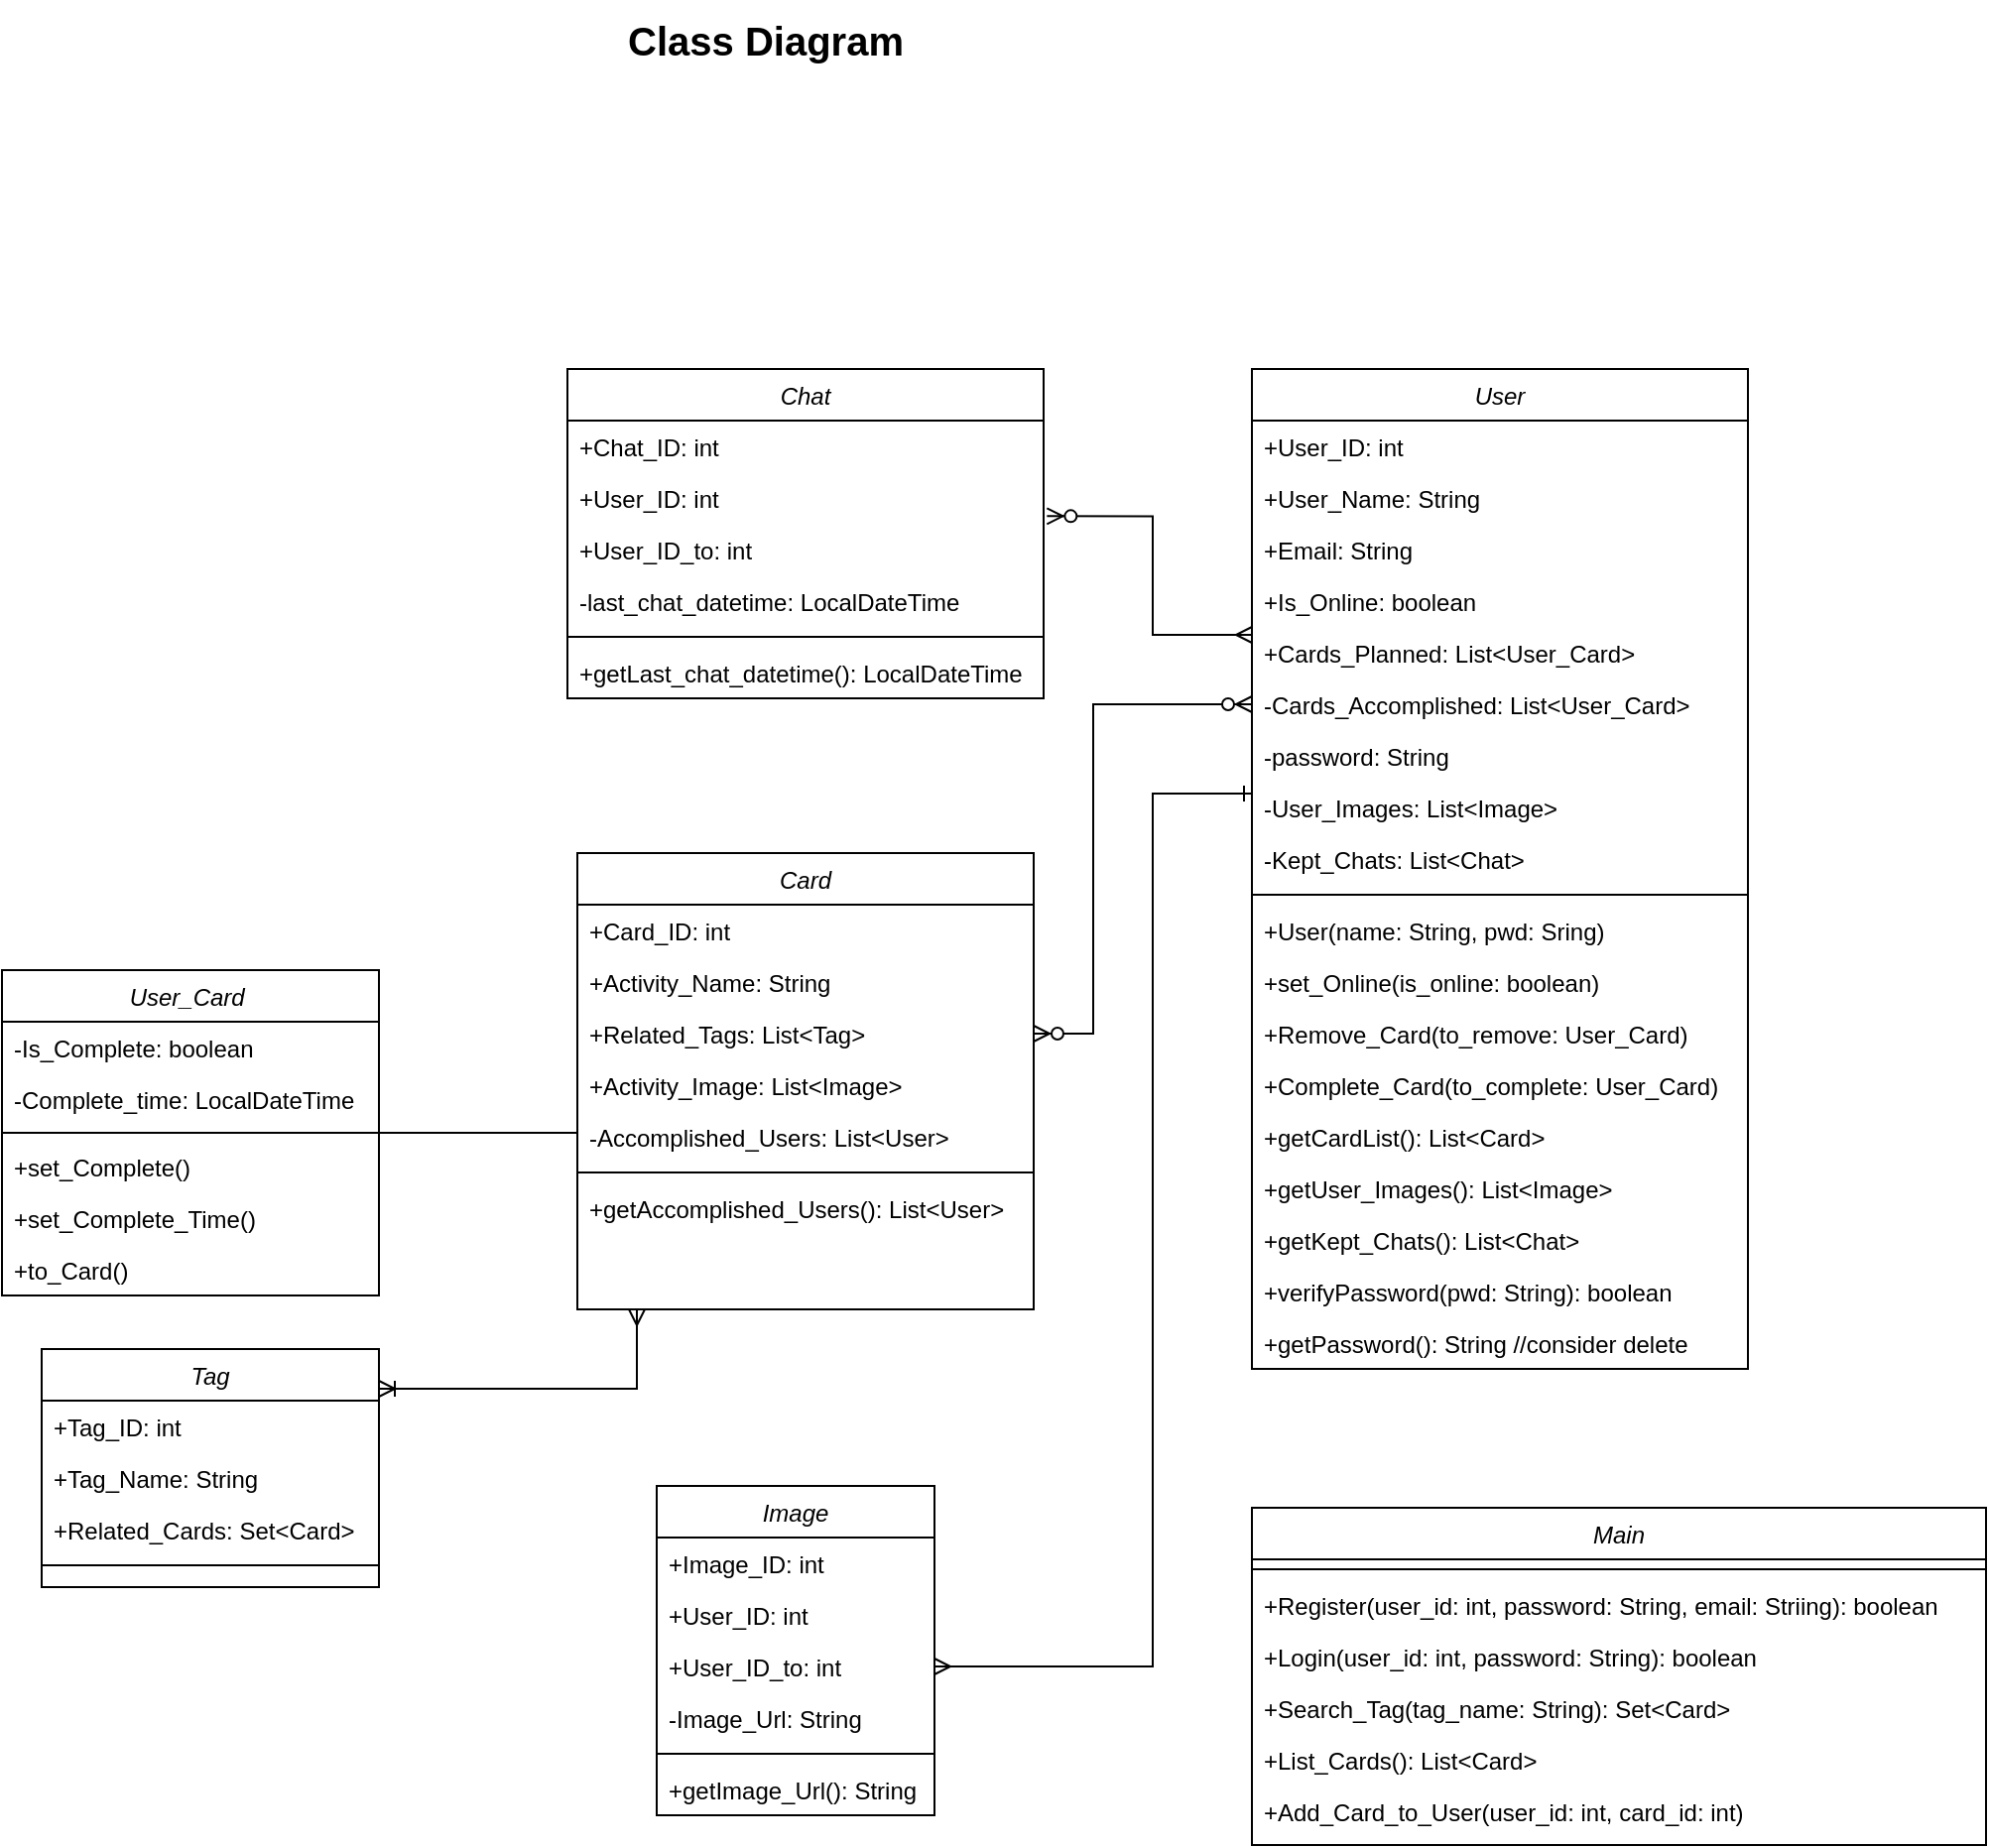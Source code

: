 <mxfile version="13.8.6" type="github" pages="5">
  <diagram id="C5RBs43oDa-KdzZeNtuy" name="Class Diagram">
    <mxGraphModel dx="3973" dy="2532" grid="1" gridSize="10" guides="1" tooltips="1" connect="1" arrows="1" fold="1" page="1" pageScale="1" pageWidth="827" pageHeight="1169" math="0" shadow="0">
      <root>
        <mxCell id="WIyWlLk6GJQsqaUBKTNV-0" />
        <mxCell id="WIyWlLk6GJQsqaUBKTNV-1" parent="WIyWlLk6GJQsqaUBKTNV-0" />
        <mxCell id="zkfFHV4jXpPFQw0GAbJ--0" value="Card" style="swimlane;fontStyle=2;align=center;verticalAlign=top;childLayout=stackLayout;horizontal=1;startSize=26;horizontalStack=0;resizeParent=1;resizeLast=0;collapsible=1;marginBottom=0;rounded=0;shadow=0;strokeWidth=1;" parent="WIyWlLk6GJQsqaUBKTNV-1" vertex="1">
          <mxGeometry x="-50" y="100" width="230" height="230" as="geometry">
            <mxRectangle x="220" y="120" width="160" height="26" as="alternateBounds" />
          </mxGeometry>
        </mxCell>
        <mxCell id="fNyfH_7yP_4F8ajEKIN7-5" value="+Card_ID: int" style="text;align=left;verticalAlign=top;spacingLeft=4;spacingRight=4;overflow=hidden;rotatable=0;points=[[0,0.5],[1,0.5]];portConstraint=eastwest;" parent="zkfFHV4jXpPFQw0GAbJ--0" vertex="1">
          <mxGeometry y="26" width="230" height="26" as="geometry" />
        </mxCell>
        <mxCell id="fNyfH_7yP_4F8ajEKIN7-6" value="+Activity_Name: String" style="text;align=left;verticalAlign=top;spacingLeft=4;spacingRight=4;overflow=hidden;rotatable=0;points=[[0,0.5],[1,0.5]];portConstraint=eastwest;rounded=0;shadow=0;html=0;" parent="zkfFHV4jXpPFQw0GAbJ--0" vertex="1">
          <mxGeometry y="52" width="230" height="26" as="geometry" />
        </mxCell>
        <mxCell id="fNyfH_7yP_4F8ajEKIN7-8" value="+Related_Tags: List&lt;Tag&gt;" style="text;align=left;verticalAlign=top;spacingLeft=4;spacingRight=4;overflow=hidden;rotatable=0;points=[[0,0.5],[1,0.5]];portConstraint=eastwest;rounded=0;shadow=0;html=0;" parent="zkfFHV4jXpPFQw0GAbJ--0" vertex="1">
          <mxGeometry y="78" width="230" height="26" as="geometry" />
        </mxCell>
        <mxCell id="fNyfH_7yP_4F8ajEKIN7-7" value="+Activity_Image: List&lt;Image&gt;" style="text;align=left;verticalAlign=top;spacingLeft=4;spacingRight=4;overflow=hidden;rotatable=0;points=[[0,0.5],[1,0.5]];portConstraint=eastwest;rounded=0;shadow=0;html=0;" parent="zkfFHV4jXpPFQw0GAbJ--0" vertex="1">
          <mxGeometry y="104" width="230" height="26" as="geometry" />
        </mxCell>
        <mxCell id="fNyfH_7yP_4F8ajEKIN7-10" value="-Accomplished_Users: List&lt;User&gt;" style="text;align=left;verticalAlign=top;spacingLeft=4;spacingRight=4;overflow=hidden;rotatable=0;points=[[0,0.5],[1,0.5]];portConstraint=eastwest;" parent="zkfFHV4jXpPFQw0GAbJ--0" vertex="1">
          <mxGeometry y="130" width="230" height="26" as="geometry" />
        </mxCell>
        <mxCell id="zkfFHV4jXpPFQw0GAbJ--4" value="" style="line;html=1;strokeWidth=1;align=left;verticalAlign=middle;spacingTop=-1;spacingLeft=3;spacingRight=3;rotatable=0;labelPosition=right;points=[];portConstraint=eastwest;" parent="zkfFHV4jXpPFQw0GAbJ--0" vertex="1">
          <mxGeometry y="156" width="230" height="10" as="geometry" />
        </mxCell>
        <mxCell id="fNyfH_7yP_4F8ajEKIN7-9" value="+getAccomplished_Users(): List&lt;User&gt;" style="text;align=left;verticalAlign=top;spacingLeft=4;spacingRight=4;overflow=hidden;rotatable=0;points=[[0,0.5],[1,0.5]];portConstraint=eastwest;rounded=0;shadow=0;html=0;" parent="zkfFHV4jXpPFQw0GAbJ--0" vertex="1">
          <mxGeometry y="166" width="230" height="26" as="geometry" />
        </mxCell>
        <mxCell id="zkfFHV4jXpPFQw0GAbJ--6" value="User_Card " style="swimlane;fontStyle=2;align=center;verticalAlign=top;childLayout=stackLayout;horizontal=1;startSize=26;horizontalStack=0;resizeParent=1;resizeLast=0;collapsible=1;marginBottom=0;rounded=0;shadow=0;strokeWidth=1;" parent="WIyWlLk6GJQsqaUBKTNV-1" vertex="1">
          <mxGeometry x="-340" y="159" width="190" height="164" as="geometry">
            <mxRectangle x="130" y="380" width="160" height="26" as="alternateBounds" />
          </mxGeometry>
        </mxCell>
        <mxCell id="zkfFHV4jXpPFQw0GAbJ--7" value="-Is_Complete: boolean" style="text;align=left;verticalAlign=top;spacingLeft=4;spacingRight=4;overflow=hidden;rotatable=0;points=[[0,0.5],[1,0.5]];portConstraint=eastwest;" parent="zkfFHV4jXpPFQw0GAbJ--6" vertex="1">
          <mxGeometry y="26" width="190" height="26" as="geometry" />
        </mxCell>
        <mxCell id="7iJo-GSbvsHApmgeQIDW-0" value="-Complete_time: LocalDateTime" style="text;align=left;verticalAlign=top;spacingLeft=4;spacingRight=4;overflow=hidden;rotatable=0;points=[[0,0.5],[1,0.5]];portConstraint=eastwest;" vertex="1" parent="zkfFHV4jXpPFQw0GAbJ--6">
          <mxGeometry y="52" width="190" height="26" as="geometry" />
        </mxCell>
        <mxCell id="zkfFHV4jXpPFQw0GAbJ--9" value="" style="line;html=1;strokeWidth=1;align=left;verticalAlign=middle;spacingTop=-1;spacingLeft=3;spacingRight=3;rotatable=0;labelPosition=right;points=[];portConstraint=eastwest;" parent="zkfFHV4jXpPFQw0GAbJ--6" vertex="1">
          <mxGeometry y="78" width="190" height="8" as="geometry" />
        </mxCell>
        <mxCell id="zkfFHV4jXpPFQw0GAbJ--11" value="+set_Complete()" style="text;align=left;verticalAlign=top;spacingLeft=4;spacingRight=4;overflow=hidden;rotatable=0;points=[[0,0.5],[1,0.5]];portConstraint=eastwest;" parent="zkfFHV4jXpPFQw0GAbJ--6" vertex="1">
          <mxGeometry y="86" width="190" height="26" as="geometry" />
        </mxCell>
        <mxCell id="7iJo-GSbvsHApmgeQIDW-1" value="+set_Complete_Time()" style="text;align=left;verticalAlign=top;spacingLeft=4;spacingRight=4;overflow=hidden;rotatable=0;points=[[0,0.5],[1,0.5]];portConstraint=eastwest;" vertex="1" parent="zkfFHV4jXpPFQw0GAbJ--6">
          <mxGeometry y="112" width="190" height="26" as="geometry" />
        </mxCell>
        <mxCell id="fNyfH_7yP_4F8ajEKIN7-12" value="+to_Card()" style="text;align=left;verticalAlign=top;spacingLeft=4;spacingRight=4;overflow=hidden;rotatable=0;points=[[0,0.5],[1,0.5]];portConstraint=eastwest;" parent="zkfFHV4jXpPFQw0GAbJ--6" vertex="1">
          <mxGeometry y="138" width="190" height="26" as="geometry" />
        </mxCell>
        <mxCell id="zkfFHV4jXpPFQw0GAbJ--12" value="" style="endArrow=none;endSize=10;endFill=0;shadow=0;strokeWidth=1;rounded=0;edgeStyle=elbowEdgeStyle;elbow=vertical;" parent="WIyWlLk6GJQsqaUBKTNV-1" source="zkfFHV4jXpPFQw0GAbJ--6" target="zkfFHV4jXpPFQw0GAbJ--0" edge="1">
          <mxGeometry width="160" relative="1" as="geometry">
            <mxPoint x="200" y="203" as="sourcePoint" />
            <mxPoint x="200" y="203" as="targetPoint" />
          </mxGeometry>
        </mxCell>
        <mxCell id="fNyfH_7yP_4F8ajEKIN7-13" value="Chat" style="swimlane;fontStyle=2;align=center;verticalAlign=top;childLayout=stackLayout;horizontal=1;startSize=26;horizontalStack=0;resizeParent=1;resizeLast=0;collapsible=1;marginBottom=0;rounded=0;shadow=0;strokeWidth=1;" parent="WIyWlLk6GJQsqaUBKTNV-1" vertex="1">
          <mxGeometry x="-55" y="-144" width="240" height="166" as="geometry">
            <mxRectangle x="220" y="120" width="160" height="26" as="alternateBounds" />
          </mxGeometry>
        </mxCell>
        <mxCell id="fNyfH_7yP_4F8ajEKIN7-14" value="+Chat_ID: int" style="text;align=left;verticalAlign=top;spacingLeft=4;spacingRight=4;overflow=hidden;rotatable=0;points=[[0,0.5],[1,0.5]];portConstraint=eastwest;" parent="fNyfH_7yP_4F8ajEKIN7-13" vertex="1">
          <mxGeometry y="26" width="240" height="26" as="geometry" />
        </mxCell>
        <mxCell id="fNyfH_7yP_4F8ajEKIN7-15" value="+User_ID: int" style="text;align=left;verticalAlign=top;spacingLeft=4;spacingRight=4;overflow=hidden;rotatable=0;points=[[0,0.5],[1,0.5]];portConstraint=eastwest;rounded=0;shadow=0;html=0;" parent="fNyfH_7yP_4F8ajEKIN7-13" vertex="1">
          <mxGeometry y="52" width="240" height="26" as="geometry" />
        </mxCell>
        <mxCell id="fNyfH_7yP_4F8ajEKIN7-16" value="+User_ID_to: int" style="text;align=left;verticalAlign=top;spacingLeft=4;spacingRight=4;overflow=hidden;rotatable=0;points=[[0,0.5],[1,0.5]];portConstraint=eastwest;rounded=0;shadow=0;html=0;" parent="fNyfH_7yP_4F8ajEKIN7-13" vertex="1">
          <mxGeometry y="78" width="240" height="26" as="geometry" />
        </mxCell>
        <mxCell id="fNyfH_7yP_4F8ajEKIN7-18" value="-last_chat_datetime: LocalDateTime" style="text;align=left;verticalAlign=top;spacingLeft=4;spacingRight=4;overflow=hidden;rotatable=0;points=[[0,0.5],[1,0.5]];portConstraint=eastwest;" parent="fNyfH_7yP_4F8ajEKIN7-13" vertex="1">
          <mxGeometry y="104" width="240" height="26" as="geometry" />
        </mxCell>
        <mxCell id="fNyfH_7yP_4F8ajEKIN7-19" value="" style="line;html=1;strokeWidth=1;align=left;verticalAlign=middle;spacingTop=-1;spacingLeft=3;spacingRight=3;rotatable=0;labelPosition=right;points=[];portConstraint=eastwest;" parent="fNyfH_7yP_4F8ajEKIN7-13" vertex="1">
          <mxGeometry y="130" width="240" height="10" as="geometry" />
        </mxCell>
        <mxCell id="fNyfH_7yP_4F8ajEKIN7-20" value="+getLast_chat_datetime(): LocalDateTime" style="text;align=left;verticalAlign=top;spacingLeft=4;spacingRight=4;overflow=hidden;rotatable=0;points=[[0,0.5],[1,0.5]];portConstraint=eastwest;rounded=0;shadow=0;html=0;" parent="fNyfH_7yP_4F8ajEKIN7-13" vertex="1">
          <mxGeometry y="140" width="240" height="26" as="geometry" />
        </mxCell>
        <mxCell id="fNyfH_7yP_4F8ajEKIN7-24" value="Image" style="swimlane;fontStyle=2;align=center;verticalAlign=top;childLayout=stackLayout;horizontal=1;startSize=26;horizontalStack=0;resizeParent=1;resizeLast=0;collapsible=1;marginBottom=0;rounded=0;shadow=0;strokeWidth=1;" parent="WIyWlLk6GJQsqaUBKTNV-1" vertex="1">
          <mxGeometry x="-10" y="419" width="140" height="166" as="geometry">
            <mxRectangle x="220" y="120" width="160" height="26" as="alternateBounds" />
          </mxGeometry>
        </mxCell>
        <mxCell id="fNyfH_7yP_4F8ajEKIN7-25" value="+Image_ID: int" style="text;align=left;verticalAlign=top;spacingLeft=4;spacingRight=4;overflow=hidden;rotatable=0;points=[[0,0.5],[1,0.5]];portConstraint=eastwest;" parent="fNyfH_7yP_4F8ajEKIN7-24" vertex="1">
          <mxGeometry y="26" width="140" height="26" as="geometry" />
        </mxCell>
        <mxCell id="fNyfH_7yP_4F8ajEKIN7-26" value="+User_ID: int" style="text;align=left;verticalAlign=top;spacingLeft=4;spacingRight=4;overflow=hidden;rotatable=0;points=[[0,0.5],[1,0.5]];portConstraint=eastwest;rounded=0;shadow=0;html=0;" parent="fNyfH_7yP_4F8ajEKIN7-24" vertex="1">
          <mxGeometry y="52" width="140" height="26" as="geometry" />
        </mxCell>
        <mxCell id="fNyfH_7yP_4F8ajEKIN7-27" value="+User_ID_to: int" style="text;align=left;verticalAlign=top;spacingLeft=4;spacingRight=4;overflow=hidden;rotatable=0;points=[[0,0.5],[1,0.5]];portConstraint=eastwest;rounded=0;shadow=0;html=0;" parent="fNyfH_7yP_4F8ajEKIN7-24" vertex="1">
          <mxGeometry y="78" width="140" height="26" as="geometry" />
        </mxCell>
        <mxCell id="fNyfH_7yP_4F8ajEKIN7-28" value="-Image_Url: String" style="text;align=left;verticalAlign=top;spacingLeft=4;spacingRight=4;overflow=hidden;rotatable=0;points=[[0,0.5],[1,0.5]];portConstraint=eastwest;" parent="fNyfH_7yP_4F8ajEKIN7-24" vertex="1">
          <mxGeometry y="104" width="140" height="26" as="geometry" />
        </mxCell>
        <mxCell id="fNyfH_7yP_4F8ajEKIN7-29" value="" style="line;html=1;strokeWidth=1;align=left;verticalAlign=middle;spacingTop=-1;spacingLeft=3;spacingRight=3;rotatable=0;labelPosition=right;points=[];portConstraint=eastwest;" parent="fNyfH_7yP_4F8ajEKIN7-24" vertex="1">
          <mxGeometry y="130" width="140" height="10" as="geometry" />
        </mxCell>
        <mxCell id="fNyfH_7yP_4F8ajEKIN7-30" value="+getImage_Url(): String" style="text;align=left;verticalAlign=top;spacingLeft=4;spacingRight=4;overflow=hidden;rotatable=0;points=[[0,0.5],[1,0.5]];portConstraint=eastwest;rounded=0;shadow=0;html=0;" parent="fNyfH_7yP_4F8ajEKIN7-24" vertex="1">
          <mxGeometry y="140" width="140" height="26" as="geometry" />
        </mxCell>
        <mxCell id="fNyfH_7yP_4F8ajEKIN7-32" value="Main" style="swimlane;fontStyle=2;align=center;verticalAlign=top;childLayout=stackLayout;horizontal=1;startSize=26;horizontalStack=0;resizeParent=1;resizeLast=0;collapsible=1;marginBottom=0;rounded=0;shadow=0;strokeWidth=1;" parent="WIyWlLk6GJQsqaUBKTNV-1" vertex="1">
          <mxGeometry x="290" y="430" width="370" height="170" as="geometry">
            <mxRectangle x="220" y="120" width="160" height="26" as="alternateBounds" />
          </mxGeometry>
        </mxCell>
        <mxCell id="fNyfH_7yP_4F8ajEKIN7-38" value="" style="line;html=1;strokeWidth=1;align=left;verticalAlign=middle;spacingTop=-1;spacingLeft=3;spacingRight=3;rotatable=0;labelPosition=right;points=[];portConstraint=eastwest;" parent="fNyfH_7yP_4F8ajEKIN7-32" vertex="1">
          <mxGeometry y="26" width="370" height="10" as="geometry" />
        </mxCell>
        <mxCell id="fNyfH_7yP_4F8ajEKIN7-39" value="+Register(user_id: int, password: String, email: Striing): boolean" style="text;align=left;verticalAlign=top;spacingLeft=4;spacingRight=4;overflow=hidden;rotatable=0;points=[[0,0.5],[1,0.5]];portConstraint=eastwest;rounded=0;shadow=0;html=0;" parent="fNyfH_7yP_4F8ajEKIN7-32" vertex="1">
          <mxGeometry y="36" width="370" height="26" as="geometry" />
        </mxCell>
        <mxCell id="fNyfH_7yP_4F8ajEKIN7-41" value="+Login(user_id: int, password: String): boolean" style="text;align=left;verticalAlign=top;spacingLeft=4;spacingRight=4;overflow=hidden;rotatable=0;points=[[0,0.5],[1,0.5]];portConstraint=eastwest;rounded=0;shadow=0;html=0;" parent="fNyfH_7yP_4F8ajEKIN7-32" vertex="1">
          <mxGeometry y="62" width="370" height="26" as="geometry" />
        </mxCell>
        <mxCell id="fNyfH_7yP_4F8ajEKIN7-43" value="+Search_Tag(tag_name: String): Set&lt;Card&gt;" style="text;align=left;verticalAlign=top;spacingLeft=4;spacingRight=4;overflow=hidden;rotatable=0;points=[[0,0.5],[1,0.5]];portConstraint=eastwest;rounded=0;shadow=0;html=0;" parent="fNyfH_7yP_4F8ajEKIN7-32" vertex="1">
          <mxGeometry y="88" width="370" height="26" as="geometry" />
        </mxCell>
        <mxCell id="fNyfH_7yP_4F8ajEKIN7-42" value="+List_Cards(): List&lt;Card&gt;" style="text;align=left;verticalAlign=top;spacingLeft=4;spacingRight=4;overflow=hidden;rotatable=0;points=[[0,0.5],[1,0.5]];portConstraint=eastwest;rounded=0;shadow=0;html=0;" parent="fNyfH_7yP_4F8ajEKIN7-32" vertex="1">
          <mxGeometry y="114" width="370" height="26" as="geometry" />
        </mxCell>
        <mxCell id="fNyfH_7yP_4F8ajEKIN7-44" value="+Add_Card_to_User(user_id: int, card_id: int)" style="text;align=left;verticalAlign=top;spacingLeft=4;spacingRight=4;overflow=hidden;rotatable=0;points=[[0,0.5],[1,0.5]];portConstraint=eastwest;rounded=0;shadow=0;html=0;" parent="fNyfH_7yP_4F8ajEKIN7-32" vertex="1">
          <mxGeometry y="140" width="370" height="26" as="geometry" />
        </mxCell>
        <mxCell id="fNyfH_7yP_4F8ajEKIN7-45" value="Tag" style="swimlane;fontStyle=2;align=center;verticalAlign=top;childLayout=stackLayout;horizontal=1;startSize=26;horizontalStack=0;resizeParent=1;resizeLast=0;collapsible=1;marginBottom=0;rounded=0;shadow=0;strokeWidth=1;" parent="WIyWlLk6GJQsqaUBKTNV-1" vertex="1">
          <mxGeometry x="-320" y="350" width="170" height="120" as="geometry">
            <mxRectangle x="220" y="120" width="160" height="26" as="alternateBounds" />
          </mxGeometry>
        </mxCell>
        <mxCell id="fNyfH_7yP_4F8ajEKIN7-46" value="+Tag_ID: int" style="text;align=left;verticalAlign=top;spacingLeft=4;spacingRight=4;overflow=hidden;rotatable=0;points=[[0,0.5],[1,0.5]];portConstraint=eastwest;" parent="fNyfH_7yP_4F8ajEKIN7-45" vertex="1">
          <mxGeometry y="26" width="170" height="26" as="geometry" />
        </mxCell>
        <mxCell id="fNyfH_7yP_4F8ajEKIN7-47" value="+Tag_Name: String" style="text;align=left;verticalAlign=top;spacingLeft=4;spacingRight=4;overflow=hidden;rotatable=0;points=[[0,0.5],[1,0.5]];portConstraint=eastwest;rounded=0;shadow=0;html=0;" parent="fNyfH_7yP_4F8ajEKIN7-45" vertex="1">
          <mxGeometry y="52" width="170" height="26" as="geometry" />
        </mxCell>
        <mxCell id="fNyfH_7yP_4F8ajEKIN7-48" value="+Related_Cards: Set&lt;Card&gt;" style="text;align=left;verticalAlign=top;spacingLeft=4;spacingRight=4;overflow=hidden;rotatable=0;points=[[0,0.5],[1,0.5]];portConstraint=eastwest;rounded=0;shadow=0;html=0;" parent="fNyfH_7yP_4F8ajEKIN7-45" vertex="1">
          <mxGeometry y="78" width="170" height="26" as="geometry" />
        </mxCell>
        <mxCell id="fNyfH_7yP_4F8ajEKIN7-50" value="" style="line;html=1;strokeWidth=1;align=left;verticalAlign=middle;spacingTop=-1;spacingLeft=3;spacingRight=3;rotatable=0;labelPosition=right;points=[];portConstraint=eastwest;" parent="fNyfH_7yP_4F8ajEKIN7-45" vertex="1">
          <mxGeometry y="104" width="170" height="10" as="geometry" />
        </mxCell>
        <mxCell id="fNyfH_7yP_4F8ajEKIN7-52" value="User" style="swimlane;fontStyle=2;align=center;verticalAlign=top;childLayout=stackLayout;horizontal=1;startSize=26;horizontalStack=0;resizeParent=1;resizeLast=0;collapsible=1;marginBottom=0;rounded=0;shadow=0;strokeWidth=1;" parent="WIyWlLk6GJQsqaUBKTNV-1" vertex="1">
          <mxGeometry x="290" y="-144" width="250" height="504" as="geometry">
            <mxRectangle x="220" y="120" width="160" height="26" as="alternateBounds" />
          </mxGeometry>
        </mxCell>
        <mxCell id="fNyfH_7yP_4F8ajEKIN7-53" value="+User_ID: int" style="text;align=left;verticalAlign=top;spacingLeft=4;spacingRight=4;overflow=hidden;rotatable=0;points=[[0,0.5],[1,0.5]];portConstraint=eastwest;" parent="fNyfH_7yP_4F8ajEKIN7-52" vertex="1">
          <mxGeometry y="26" width="250" height="26" as="geometry" />
        </mxCell>
        <mxCell id="fNyfH_7yP_4F8ajEKIN7-54" value="+User_Name: String" style="text;align=left;verticalAlign=top;spacingLeft=4;spacingRight=4;overflow=hidden;rotatable=0;points=[[0,0.5],[1,0.5]];portConstraint=eastwest;rounded=0;shadow=0;html=0;" parent="fNyfH_7yP_4F8ajEKIN7-52" vertex="1">
          <mxGeometry y="52" width="250" height="26" as="geometry" />
        </mxCell>
        <mxCell id="fNyfH_7yP_4F8ajEKIN7-55" value="+Email: String" style="text;align=left;verticalAlign=top;spacingLeft=4;spacingRight=4;overflow=hidden;rotatable=0;points=[[0,0.5],[1,0.5]];portConstraint=eastwest;rounded=0;shadow=0;html=0;" parent="fNyfH_7yP_4F8ajEKIN7-52" vertex="1">
          <mxGeometry y="78" width="250" height="26" as="geometry" />
        </mxCell>
        <mxCell id="fNyfH_7yP_4F8ajEKIN7-57" value="+Is_Online: boolean" style="text;align=left;verticalAlign=top;spacingLeft=4;spacingRight=4;overflow=hidden;rotatable=0;points=[[0,0.5],[1,0.5]];portConstraint=eastwest;" parent="fNyfH_7yP_4F8ajEKIN7-52" vertex="1">
          <mxGeometry y="104" width="250" height="26" as="geometry" />
        </mxCell>
        <mxCell id="fNyfH_7yP_4F8ajEKIN7-61" value="+Cards_Planned: List&lt;User_Card&gt;" style="text;align=left;verticalAlign=top;spacingLeft=4;spacingRight=4;overflow=hidden;rotatable=0;points=[[0,0.5],[1,0.5]];portConstraint=eastwest;" parent="fNyfH_7yP_4F8ajEKIN7-52" vertex="1">
          <mxGeometry y="130" width="250" height="26" as="geometry" />
        </mxCell>
        <mxCell id="fNyfH_7yP_4F8ajEKIN7-62" value="-Cards_Accomplished: List&lt;User_Card&gt;" style="text;align=left;verticalAlign=top;spacingLeft=4;spacingRight=4;overflow=hidden;rotatable=0;points=[[0,0.5],[1,0.5]];portConstraint=eastwest;" parent="fNyfH_7yP_4F8ajEKIN7-52" vertex="1">
          <mxGeometry y="156" width="250" height="26" as="geometry" />
        </mxCell>
        <mxCell id="fNyfH_7yP_4F8ajEKIN7-60" value="-password: String" style="text;align=left;verticalAlign=top;spacingLeft=4;spacingRight=4;overflow=hidden;rotatable=0;points=[[0,0.5],[1,0.5]];portConstraint=eastwest;" parent="fNyfH_7yP_4F8ajEKIN7-52" vertex="1">
          <mxGeometry y="182" width="250" height="26" as="geometry" />
        </mxCell>
        <mxCell id="fNyfH_7yP_4F8ajEKIN7-56" value="-User_Images: List&lt;Image&gt;" style="text;align=left;verticalAlign=top;spacingLeft=4;spacingRight=4;overflow=hidden;rotatable=0;points=[[0,0.5],[1,0.5]];portConstraint=eastwest;rounded=0;shadow=0;html=0;" parent="fNyfH_7yP_4F8ajEKIN7-52" vertex="1">
          <mxGeometry y="208" width="250" height="26" as="geometry" />
        </mxCell>
        <mxCell id="fNyfH_7yP_4F8ajEKIN7-63" value="-Kept_Chats: List&lt;Chat&gt;" style="text;align=left;verticalAlign=top;spacingLeft=4;spacingRight=4;overflow=hidden;rotatable=0;points=[[0,0.5],[1,0.5]];portConstraint=eastwest;rounded=0;shadow=0;html=0;" parent="fNyfH_7yP_4F8ajEKIN7-52" vertex="1">
          <mxGeometry y="234" width="250" height="26" as="geometry" />
        </mxCell>
        <mxCell id="fNyfH_7yP_4F8ajEKIN7-58" value="" style="line;html=1;strokeWidth=1;align=left;verticalAlign=middle;spacingTop=-1;spacingLeft=3;spacingRight=3;rotatable=0;labelPosition=right;points=[];portConstraint=eastwest;" parent="fNyfH_7yP_4F8ajEKIN7-52" vertex="1">
          <mxGeometry y="260" width="250" height="10" as="geometry" />
        </mxCell>
        <mxCell id="AcnyMO4QwsUm7TLDGFMG-5" value="+User(name: String, pwd: Sring)" style="text;align=left;verticalAlign=top;spacingLeft=4;spacingRight=4;overflow=hidden;rotatable=0;points=[[0,0.5],[1,0.5]];portConstraint=eastwest;rounded=0;shadow=0;html=0;" parent="fNyfH_7yP_4F8ajEKIN7-52" vertex="1">
          <mxGeometry y="270" width="250" height="26" as="geometry" />
        </mxCell>
        <mxCell id="fNyfH_7yP_4F8ajEKIN7-59" value="+set_Online(is_online: boolean)" style="text;align=left;verticalAlign=top;spacingLeft=4;spacingRight=4;overflow=hidden;rotatable=0;points=[[0,0.5],[1,0.5]];portConstraint=eastwest;rounded=0;shadow=0;html=0;" parent="fNyfH_7yP_4F8ajEKIN7-52" vertex="1">
          <mxGeometry y="296" width="250" height="26" as="geometry" />
        </mxCell>
        <mxCell id="fNyfH_7yP_4F8ajEKIN7-64" value="+Remove_Card(to_remove: User_Card)" style="text;align=left;verticalAlign=top;spacingLeft=4;spacingRight=4;overflow=hidden;rotatable=0;points=[[0,0.5],[1,0.5]];portConstraint=eastwest;rounded=0;shadow=0;html=0;" parent="fNyfH_7yP_4F8ajEKIN7-52" vertex="1">
          <mxGeometry y="322" width="250" height="26" as="geometry" />
        </mxCell>
        <mxCell id="fNyfH_7yP_4F8ajEKIN7-67" value="+Complete_Card(to_complete: User_Card)" style="text;align=left;verticalAlign=top;spacingLeft=4;spacingRight=4;overflow=hidden;rotatable=0;points=[[0,0.5],[1,0.5]];portConstraint=eastwest;rounded=0;shadow=0;html=0;" parent="fNyfH_7yP_4F8ajEKIN7-52" vertex="1">
          <mxGeometry y="348" width="250" height="26" as="geometry" />
        </mxCell>
        <mxCell id="AcnyMO4QwsUm7TLDGFMG-4" value="+getCardList(): List&lt;Card&gt;" style="text;align=left;verticalAlign=top;spacingLeft=4;spacingRight=4;overflow=hidden;rotatable=0;points=[[0,0.5],[1,0.5]];portConstraint=eastwest;rounded=0;shadow=0;html=0;" parent="fNyfH_7yP_4F8ajEKIN7-52" vertex="1">
          <mxGeometry y="374" width="250" height="26" as="geometry" />
        </mxCell>
        <mxCell id="fNyfH_7yP_4F8ajEKIN7-66" value="+getUser_Images(): List&lt;Image&gt;" style="text;align=left;verticalAlign=top;spacingLeft=4;spacingRight=4;overflow=hidden;rotatable=0;points=[[0,0.5],[1,0.5]];portConstraint=eastwest;rounded=0;shadow=0;html=0;" parent="fNyfH_7yP_4F8ajEKIN7-52" vertex="1">
          <mxGeometry y="400" width="250" height="26" as="geometry" />
        </mxCell>
        <mxCell id="AcnyMO4QwsUm7TLDGFMG-1" value="+getKept_Chats(): List&lt;Chat&gt;" style="text;align=left;verticalAlign=top;spacingLeft=4;spacingRight=4;overflow=hidden;rotatable=0;points=[[0,0.5],[1,0.5]];portConstraint=eastwest;rounded=0;shadow=0;html=0;" parent="fNyfH_7yP_4F8ajEKIN7-52" vertex="1">
          <mxGeometry y="426" width="250" height="26" as="geometry" />
        </mxCell>
        <mxCell id="AcnyMO4QwsUm7TLDGFMG-3" value="+verifyPassword(pwd: String): boolean" style="text;align=left;verticalAlign=top;spacingLeft=4;spacingRight=4;overflow=hidden;rotatable=0;points=[[0,0.5],[1,0.5]];portConstraint=eastwest;rounded=0;shadow=0;html=0;" parent="fNyfH_7yP_4F8ajEKIN7-52" vertex="1">
          <mxGeometry y="452" width="250" height="26" as="geometry" />
        </mxCell>
        <mxCell id="fNyfH_7yP_4F8ajEKIN7-65" value="+getPassword(): String //consider delete" style="text;align=left;verticalAlign=top;spacingLeft=4;spacingRight=4;overflow=hidden;rotatable=0;points=[[0,0.5],[1,0.5]];portConstraint=eastwest;rounded=0;shadow=0;html=0;" parent="fNyfH_7yP_4F8ajEKIN7-52" vertex="1">
          <mxGeometry y="478" width="250" height="26" as="geometry" />
        </mxCell>
        <mxCell id="fNyfH_7yP_4F8ajEKIN7-69" value="" style="endArrow=ERoneToMany;html=1;edgeStyle=elbowEdgeStyle;rounded=0;endFill=0;startArrow=ERmany;startFill=0;" parent="WIyWlLk6GJQsqaUBKTNV-1" source="zkfFHV4jXpPFQw0GAbJ--0" target="fNyfH_7yP_4F8ajEKIN7-45" edge="1">
          <mxGeometry width="50" height="50" relative="1" as="geometry">
            <mxPoint x="100" y="370" as="sourcePoint" />
            <mxPoint x="510" y="241" as="targetPoint" />
            <Array as="points">
              <mxPoint x="-20" y="370" />
              <mxPoint x="10" y="360" />
            </Array>
          </mxGeometry>
        </mxCell>
        <mxCell id="fNyfH_7yP_4F8ajEKIN7-71" value="" style="endArrow=ERmany;html=1;exitX=1.007;exitY=0.853;exitDx=0;exitDy=0;exitPerimeter=0;edgeStyle=orthogonalEdgeStyle;rounded=0;startArrow=ERzeroToMany;startFill=1;endFill=0;" parent="WIyWlLk6GJQsqaUBKTNV-1" source="fNyfH_7yP_4F8ajEKIN7-15" target="fNyfH_7yP_4F8ajEKIN7-52" edge="1">
          <mxGeometry width="50" height="50" relative="1" as="geometry">
            <mxPoint x="75" y="126" as="sourcePoint" />
            <mxPoint x="75" y="168" as="targetPoint" />
            <Array as="points">
              <mxPoint x="240" y="-70" />
              <mxPoint x="240" y="-10" />
            </Array>
          </mxGeometry>
        </mxCell>
        <mxCell id="fNyfH_7yP_4F8ajEKIN7-72" value="" style="endArrow=ERzeroToMany;html=1;exitX=1;exitY=0.5;exitDx=0;exitDy=0;edgeStyle=orthogonalEdgeStyle;jumpSize=0;rounded=0;startArrow=ERzeroToMany;startFill=1;endFill=1;" parent="WIyWlLk6GJQsqaUBKTNV-1" source="fNyfH_7yP_4F8ajEKIN7-8" target="fNyfH_7yP_4F8ajEKIN7-52" edge="1">
          <mxGeometry width="50" height="50" relative="1" as="geometry">
            <mxPoint x="201.68" y="34.178" as="sourcePoint" />
            <mxPoint x="250" y="119" as="targetPoint" />
            <Array as="points">
              <mxPoint x="210" y="191" />
              <mxPoint x="210" y="25" />
            </Array>
          </mxGeometry>
        </mxCell>
        <mxCell id="fNyfH_7yP_4F8ajEKIN7-73" value="" style="endArrow=ERone;html=1;exitX=1;exitY=0.5;exitDx=0;exitDy=0;edgeStyle=orthogonalEdgeStyle;endSize=6;startSize=6;jumpStyle=none;rounded=0;startArrow=ERmany;startFill=0;endFill=0;" parent="WIyWlLk6GJQsqaUBKTNV-1" source="fNyfH_7yP_4F8ajEKIN7-27" target="fNyfH_7yP_4F8ajEKIN7-52" edge="1">
          <mxGeometry width="50" height="50" relative="1" as="geometry">
            <mxPoint x="211.68" y="44.178" as="sourcePoint" />
            <mxPoint x="240" y="110" as="targetPoint" />
            <Array as="points">
              <mxPoint x="240" y="510" />
              <mxPoint x="240" y="70" />
            </Array>
          </mxGeometry>
        </mxCell>
        <mxCell id="f-yf8dPZMA0H_hfKVECC-0" value="&lt;font style=&quot;font-size: 20px&quot;&gt;&lt;b&gt;Class Diagram&lt;/b&gt;&lt;/font&gt;" style="text;html=1;strokeColor=none;fillColor=none;align=center;verticalAlign=middle;whiteSpace=wrap;rounded=0;" parent="WIyWlLk6GJQsqaUBKTNV-1" vertex="1">
          <mxGeometry x="-80" y="-330" width="250" height="40" as="geometry" />
        </mxCell>
      </root>
    </mxGraphModel>
  </diagram>
  <diagram id="fQAFAWzheb7ezfGAbSqA" name="Network topology">
    <mxGraphModel dx="1422" dy="774" grid="1" gridSize="10" guides="1" tooltips="1" connect="1" arrows="1" fold="1" page="1" pageScale="1" pageWidth="827" pageHeight="1169" math="0" shadow="0">
      <root>
        <mxCell id="5nfWhl6ZWwP1qoipa4Km-0" />
        <mxCell id="5nfWhl6ZWwP1qoipa4Km-1" parent="5nfWhl6ZWwP1qoipa4Km-0" />
        <mxCell id="qlwPzPPRMguIbcyaPGZX-8" value="" style="group" vertex="1" connectable="0" parent="5nfWhl6ZWwP1qoipa4Km-1">
          <mxGeometry x="690" y="383" width="210" height="138" as="geometry" />
        </mxCell>
        <mxCell id="qlwPzPPRMguIbcyaPGZX-1" value="" style="outlineConnect=0;fontColor=#232F3E;gradientColor=none;strokeColor=none;dashed=0;verticalLabelPosition=bottom;verticalAlign=top;align=center;html=1;fontSize=12;fontStyle=0;aspect=fixed;pointerEvents=1;shape=mxgraph.aws4.rds_sql_server_instance;fillColor=#232F3E;" vertex="1" parent="qlwPzPPRMguIbcyaPGZX-8">
          <mxGeometry x="66" y="60" width="78" height="78" as="geometry" />
        </mxCell>
        <mxCell id="qlwPzPPRMguIbcyaPGZX-7" value="&lt;span style=&quot;font-size: 21px&quot;&gt;Database &lt;br&gt;With MySql&lt;/span&gt;" style="text;html=1;strokeColor=none;fillColor=none;align=center;verticalAlign=middle;whiteSpace=wrap;rounded=0;" vertex="1" parent="qlwPzPPRMguIbcyaPGZX-8">
          <mxGeometry width="210" height="50" as="geometry" />
        </mxCell>
        <mxCell id="qlwPzPPRMguIbcyaPGZX-9" value="" style="group" vertex="1" connectable="0" parent="5nfWhl6ZWwP1qoipa4Km-1">
          <mxGeometry x="380" y="381" width="210" height="140" as="geometry" />
        </mxCell>
        <mxCell id="qlwPzPPRMguIbcyaPGZX-2" value="" style="outlineConnect=0;fontColor=#232F3E;gradientColor=none;fillColor=#232F3E;strokeColor=none;dashed=0;verticalLabelPosition=bottom;verticalAlign=top;align=center;html=1;fontSize=12;fontStyle=0;aspect=fixed;pointerEvents=1;shape=mxgraph.aws4.traditional_server;" vertex="1" parent="qlwPzPPRMguIbcyaPGZX-9">
          <mxGeometry x="82.5" y="62" width="45" height="78" as="geometry" />
        </mxCell>
        <mxCell id="qlwPzPPRMguIbcyaPGZX-6" value="&lt;span style=&quot;font-size: 21px&quot;&gt;Server&lt;br&gt;With Spring&lt;/span&gt;" style="text;html=1;strokeColor=none;fillColor=none;align=center;verticalAlign=middle;whiteSpace=wrap;rounded=0;" vertex="1" parent="qlwPzPPRMguIbcyaPGZX-9">
          <mxGeometry width="210" height="50" as="geometry" />
        </mxCell>
        <mxCell id="qlwPzPPRMguIbcyaPGZX-10" value="" style="group" vertex="1" connectable="0" parent="5nfWhl6ZWwP1qoipa4Km-1">
          <mxGeometry x="70" y="381" width="210" height="140" as="geometry" />
        </mxCell>
        <mxCell id="qlwPzPPRMguIbcyaPGZX-4" value="" style="pointerEvents=1;shadow=0;dashed=0;html=1;strokeColor=none;fillColor=#505050;labelPosition=center;verticalLabelPosition=bottom;verticalAlign=top;outlineConnect=0;align=center;shape=mxgraph.office.concepts.app_for_sharepoint;" vertex="1" parent="qlwPzPPRMguIbcyaPGZX-10">
          <mxGeometry x="50" y="60" width="110" height="80" as="geometry" />
        </mxCell>
        <mxCell id="qlwPzPPRMguIbcyaPGZX-5" value="&lt;font style=&quot;font-size: 21px&quot;&gt;Web App&lt;br&gt;With React&lt;/font&gt;" style="text;html=1;strokeColor=none;fillColor=none;align=center;verticalAlign=middle;whiteSpace=wrap;rounded=0;" vertex="1" parent="qlwPzPPRMguIbcyaPGZX-10">
          <mxGeometry width="210" height="50" as="geometry" />
        </mxCell>
        <mxCell id="qlwPzPPRMguIbcyaPGZX-21" value="" style="group" vertex="1" connectable="0" parent="5nfWhl6ZWwP1qoipa4Km-1">
          <mxGeometry x="300" y="441" width="90" height="20" as="geometry" />
        </mxCell>
        <mxCell id="qlwPzPPRMguIbcyaPGZX-15" value="" style="group" vertex="1" connectable="0" parent="qlwPzPPRMguIbcyaPGZX-21">
          <mxGeometry width="90" height="20" as="geometry" />
        </mxCell>
        <mxCell id="qlwPzPPRMguIbcyaPGZX-13" value="Ajax Request" style="text;html=1;strokeColor=none;fillColor=none;align=center;verticalAlign=middle;whiteSpace=wrap;rounded=0;" vertex="1" parent="qlwPzPPRMguIbcyaPGZX-15">
          <mxGeometry width="90" height="20" as="geometry" />
        </mxCell>
        <mxCell id="qlwPzPPRMguIbcyaPGZX-12" value="" style="endArrow=classic;html=1;dashed=1;" edge="1" parent="qlwPzPPRMguIbcyaPGZX-21" source="qlwPzPPRMguIbcyaPGZX-13" target="qlwPzPPRMguIbcyaPGZX-2">
          <mxGeometry width="50" height="50" relative="1" as="geometry">
            <mxPoint x="-210" y="-540" as="sourcePoint" />
            <mxPoint x="-160" y="-590" as="targetPoint" />
          </mxGeometry>
        </mxCell>
        <mxCell id="qlwPzPPRMguIbcyaPGZX-14" value="" style="endArrow=classic;html=1;dashed=1;" edge="1" parent="5nfWhl6ZWwP1qoipa4Km-1" source="qlwPzPPRMguIbcyaPGZX-4" target="qlwPzPPRMguIbcyaPGZX-13">
          <mxGeometry width="50" height="50" relative="1" as="geometry">
            <mxPoint x="220" y="560.173" as="sourcePoint" />
            <mxPoint x="460" y="560.929" as="targetPoint" />
          </mxGeometry>
        </mxCell>
        <mxCell id="qlwPzPPRMguIbcyaPGZX-23" value="" style="endArrow=classic;html=1;dashed=1;" edge="1" parent="5nfWhl6ZWwP1qoipa4Km-1" source="qlwPzPPRMguIbcyaPGZX-22" target="qlwPzPPRMguIbcyaPGZX-4">
          <mxGeometry width="50" height="50" relative="1" as="geometry">
            <mxPoint x="370" y="744.444" as="sourcePoint" />
            <mxPoint x="450" y="740" as="targetPoint" />
          </mxGeometry>
        </mxCell>
        <mxCell id="qlwPzPPRMguIbcyaPGZX-22" value="Json" style="text;html=1;strokeColor=none;fillColor=none;align=center;verticalAlign=middle;whiteSpace=wrap;rounded=0;" vertex="1" parent="5nfWhl6ZWwP1qoipa4Km-1">
          <mxGeometry x="315" y="501" width="60" height="20" as="geometry" />
        </mxCell>
        <mxCell id="qlwPzPPRMguIbcyaPGZX-24" value="" style="endArrow=classic;html=1;dashed=1;" edge="1" parent="5nfWhl6ZWwP1qoipa4Km-1" source="qlwPzPPRMguIbcyaPGZX-2" target="qlwPzPPRMguIbcyaPGZX-22">
          <mxGeometry width="50" height="50" relative="1" as="geometry">
            <mxPoint x="460" y="560.929" as="sourcePoint" />
            <mxPoint x="220" y="560.173" as="targetPoint" />
          </mxGeometry>
        </mxCell>
        <mxCell id="qlwPzPPRMguIbcyaPGZX-27" value="" style="endArrow=classic;html=1;dashed=1;" edge="1" parent="5nfWhl6ZWwP1qoipa4Km-1" source="qlwPzPPRMguIbcyaPGZX-25" target="qlwPzPPRMguIbcyaPGZX-1">
          <mxGeometry width="50" height="50" relative="1" as="geometry">
            <mxPoint x="715" y="466.165" as="sourcePoint" />
            <mxPoint x="766" y="419.996" as="targetPoint" />
          </mxGeometry>
        </mxCell>
        <mxCell id="qlwPzPPRMguIbcyaPGZX-25" value="CRUD (MySql Query)" style="text;html=1;strokeColor=none;fillColor=none;align=center;verticalAlign=middle;whiteSpace=wrap;rounded=0;" vertex="1" parent="5nfWhl6ZWwP1qoipa4Km-1">
          <mxGeometry x="590" y="445.17" width="120" height="20" as="geometry" />
        </mxCell>
        <mxCell id="qlwPzPPRMguIbcyaPGZX-29" value="" style="endArrow=classic;html=1;dashed=1;" edge="1" parent="5nfWhl6ZWwP1qoipa4Km-1" source="qlwPzPPRMguIbcyaPGZX-2" target="qlwPzPPRMguIbcyaPGZX-25">
          <mxGeometry width="50" height="50" relative="1" as="geometry">
            <mxPoint x="505" y="560.856" as="sourcePoint" />
            <mxPoint x="756" y="559.25" as="targetPoint" />
          </mxGeometry>
        </mxCell>
        <mxCell id="qlwPzPPRMguIbcyaPGZX-31" value="" style="endArrow=classic;html=1;dashed=1;" edge="1" parent="5nfWhl6ZWwP1qoipa4Km-1" source="qlwPzPPRMguIbcyaPGZX-26" target="qlwPzPPRMguIbcyaPGZX-2">
          <mxGeometry width="50" height="50" relative="1" as="geometry">
            <mxPoint x="587.5" y="687.119" as="sourcePoint" />
            <mxPoint x="666.406" y="670" as="targetPoint" />
          </mxGeometry>
        </mxCell>
        <mxCell id="qlwPzPPRMguIbcyaPGZX-26" value="Raw_Data_Return" style="text;html=1;strokeColor=none;fillColor=none;align=center;verticalAlign=middle;whiteSpace=wrap;rounded=0;" vertex="1" parent="5nfWhl6ZWwP1qoipa4Km-1">
          <mxGeometry x="580" y="511.17" width="120" height="20" as="geometry" />
        </mxCell>
        <mxCell id="qlwPzPPRMguIbcyaPGZX-32" value="" style="endArrow=classic;html=1;dashed=1;" edge="1" parent="5nfWhl6ZWwP1qoipa4Km-1" source="qlwPzPPRMguIbcyaPGZX-1" target="qlwPzPPRMguIbcyaPGZX-26">
          <mxGeometry width="50" height="50" relative="1" as="geometry">
            <mxPoint x="766" y="434.879" as="sourcePoint" />
            <mxPoint x="515" y="487.026" as="targetPoint" />
          </mxGeometry>
        </mxCell>
        <mxCell id="qlwPzPPRMguIbcyaPGZX-33" value="" style="group" vertex="1" connectable="0" parent="5nfWhl6ZWwP1qoipa4Km-1">
          <mxGeometry x="380" y="570" width="210" height="140" as="geometry" />
        </mxCell>
        <mxCell id="qlwPzPPRMguIbcyaPGZX-34" value="" style="outlineConnect=0;fontColor=#232F3E;gradientColor=none;fillColor=#232F3E;strokeColor=none;dashed=0;verticalLabelPosition=bottom;verticalAlign=top;align=center;html=1;fontSize=12;fontStyle=0;aspect=fixed;pointerEvents=1;shape=mxgraph.aws4.traditional_server;" vertex="1" parent="qlwPzPPRMguIbcyaPGZX-33">
          <mxGeometry x="82.5" y="62" width="45" height="78" as="geometry" />
        </mxCell>
        <mxCell id="qlwPzPPRMguIbcyaPGZX-35" value="&lt;span style=&quot;font-size: 21px&quot;&gt;Image&lt;br&gt;Repository&lt;/span&gt;" style="text;html=1;strokeColor=none;fillColor=none;align=center;verticalAlign=middle;whiteSpace=wrap;rounded=0;" vertex="1" parent="qlwPzPPRMguIbcyaPGZX-33">
          <mxGeometry width="210" height="50" as="geometry" />
        </mxCell>
        <mxCell id="qlwPzPPRMguIbcyaPGZX-36" value="" style="group" vertex="1" connectable="0" parent="5nfWhl6ZWwP1qoipa4Km-1">
          <mxGeometry x="380" y="180" width="210" height="140" as="geometry" />
        </mxCell>
        <mxCell id="qlwPzPPRMguIbcyaPGZX-37" value="" style="outlineConnect=0;fontColor=#232F3E;gradientColor=none;fillColor=#232F3E;strokeColor=none;dashed=0;verticalLabelPosition=bottom;verticalAlign=top;align=center;html=1;fontSize=12;fontStyle=0;aspect=fixed;pointerEvents=1;shape=mxgraph.aws4.traditional_server;" vertex="1" parent="qlwPzPPRMguIbcyaPGZX-36">
          <mxGeometry x="82.5" y="62" width="45" height="78" as="geometry" />
        </mxCell>
        <mxCell id="qlwPzPPRMguIbcyaPGZX-38" value="&lt;span style=&quot;font-size: 21px&quot;&gt;Chat&lt;br&gt;Real Time DB&lt;/span&gt;" style="text;html=1;strokeColor=none;fillColor=none;align=center;verticalAlign=middle;whiteSpace=wrap;rounded=0;" vertex="1" parent="qlwPzPPRMguIbcyaPGZX-36">
          <mxGeometry width="210" height="50" as="geometry" />
        </mxCell>
        <mxCell id="qlwPzPPRMguIbcyaPGZX-41" value="" style="endArrow=classic;html=1;dashed=1;" edge="1" parent="5nfWhl6ZWwP1qoipa4Km-1" source="qlwPzPPRMguIbcyaPGZX-44" target="qlwPzPPRMguIbcyaPGZX-37">
          <mxGeometry width="50" height="50" relative="1" as="geometry">
            <mxPoint x="570" y="307.034" as="sourcePoint" />
            <mxPoint x="647.188" y="290" as="targetPoint" />
          </mxGeometry>
        </mxCell>
        <mxCell id="qlwPzPPRMguIbcyaPGZX-44" value="Some Request" style="text;html=1;strokeColor=none;fillColor=none;align=center;verticalAlign=middle;whiteSpace=wrap;rounded=0;" vertex="1" parent="5nfWhl6ZWwP1qoipa4Km-1">
          <mxGeometry x="285" y="290" width="90" height="20" as="geometry" />
        </mxCell>
        <mxCell id="qlwPzPPRMguIbcyaPGZX-46" value="" style="endArrow=classic;html=1;dashed=1;" edge="1" parent="5nfWhl6ZWwP1qoipa4Km-1" source="qlwPzPPRMguIbcyaPGZX-4" target="qlwPzPPRMguIbcyaPGZX-44">
          <mxGeometry width="50" height="50" relative="1" as="geometry">
            <mxPoint x="507.5" y="547.21" as="sourcePoint" />
            <mxPoint x="772.5" y="384.79" as="targetPoint" />
          </mxGeometry>
        </mxCell>
        <mxCell id="qlwPzPPRMguIbcyaPGZX-47" value="" style="endArrow=classic;html=1;dashed=1;" edge="1" parent="5nfWhl6ZWwP1qoipa4Km-1" source="qlwPzPPRMguIbcyaPGZX-48" target="qlwPzPPRMguIbcyaPGZX-4">
          <mxGeometry width="50" height="50" relative="1" as="geometry">
            <mxPoint x="700" y="381" as="sourcePoint" />
            <mxPoint x="680" y="430" as="targetPoint" />
          </mxGeometry>
        </mxCell>
        <mxCell id="qlwPzPPRMguIbcyaPGZX-48" value="Some RealTime Obj." style="text;html=1;strokeColor=none;fillColor=none;align=center;verticalAlign=middle;whiteSpace=wrap;rounded=0;" vertex="1" parent="5nfWhl6ZWwP1qoipa4Km-1">
          <mxGeometry x="315" y="330" width="120" height="20" as="geometry" />
        </mxCell>
        <mxCell id="qlwPzPPRMguIbcyaPGZX-49" value="" style="endArrow=classic;html=1;dashed=1;" edge="1" parent="5nfWhl6ZWwP1qoipa4Km-1" source="qlwPzPPRMguIbcyaPGZX-37" target="qlwPzPPRMguIbcyaPGZX-48">
          <mxGeometry width="50" height="50" relative="1" as="geometry">
            <mxPoint x="772.5" y="384.79" as="sourcePoint" />
            <mxPoint x="507.5" y="547.21" as="targetPoint" />
          </mxGeometry>
        </mxCell>
        <mxCell id="qlwPzPPRMguIbcyaPGZX-50" value="Some Request" style="text;html=1;strokeColor=none;fillColor=none;align=center;verticalAlign=middle;whiteSpace=wrap;rounded=0;" vertex="1" parent="5nfWhl6ZWwP1qoipa4Km-1">
          <mxGeometry x="930" y="880" width="120" height="20" as="geometry" />
        </mxCell>
        <mxCell id="qlwPzPPRMguIbcyaPGZX-51" value="" style="endArrow=classic;html=1;dashed=1;" edge="1" parent="5nfWhl6ZWwP1qoipa4Km-1" source="qlwPzPPRMguIbcyaPGZX-64" target="qlwPzPPRMguIbcyaPGZX-34">
          <mxGeometry width="50" height="50" relative="1" as="geometry">
            <mxPoint x="720" y="910.517" as="sourcePoint" />
            <mxPoint x="834.868" y="760" as="targetPoint" />
          </mxGeometry>
        </mxCell>
        <mxCell id="qlwPzPPRMguIbcyaPGZX-52" value="" style="endArrow=classic;html=1;dashed=1;" edge="1" parent="5nfWhl6ZWwP1qoipa4Km-1" source="qlwPzPPRMguIbcyaPGZX-63" target="qlwPzPPRMguIbcyaPGZX-4">
          <mxGeometry width="50" height="50" relative="1" as="geometry">
            <mxPoint x="730" y="920.517" as="sourcePoint" />
            <mxPoint x="844.868" y="770" as="targetPoint" />
          </mxGeometry>
        </mxCell>
        <mxCell id="qlwPzPPRMguIbcyaPGZX-53" value="" style="endArrow=classic;html=1;dashed=1;" edge="1" parent="5nfWhl6ZWwP1qoipa4Km-1">
          <mxGeometry width="50" height="50" relative="1" as="geometry">
            <mxPoint x="1510" y="975.257" as="sourcePoint" />
            <mxPoint x="1624.868" y="824.74" as="targetPoint" />
          </mxGeometry>
        </mxCell>
        <mxCell id="qlwPzPPRMguIbcyaPGZX-54" value="" style="endArrow=classic;html=1;dashed=1;" edge="1" parent="5nfWhl6ZWwP1qoipa4Km-1">
          <mxGeometry width="50" height="50" relative="1" as="geometry">
            <mxPoint x="1530" y="990.517" as="sourcePoint" />
            <mxPoint x="1644.868" y="840" as="targetPoint" />
          </mxGeometry>
        </mxCell>
        <mxCell id="qlwPzPPRMguIbcyaPGZX-55" value="" style="endArrow=classic;html=1;dashed=1;" edge="1" parent="5nfWhl6ZWwP1qoipa4Km-1">
          <mxGeometry width="50" height="50" relative="1" as="geometry">
            <mxPoint x="1540" y="1000.517" as="sourcePoint" />
            <mxPoint x="1654.868" y="850" as="targetPoint" />
          </mxGeometry>
        </mxCell>
        <mxCell id="qlwPzPPRMguIbcyaPGZX-56" value="" style="endArrow=classic;html=1;dashed=1;" edge="1" parent="5nfWhl6ZWwP1qoipa4Km-1">
          <mxGeometry width="50" height="50" relative="1" as="geometry">
            <mxPoint x="1550" y="1010.517" as="sourcePoint" />
            <mxPoint x="1664.868" y="860" as="targetPoint" />
          </mxGeometry>
        </mxCell>
        <mxCell id="qlwPzPPRMguIbcyaPGZX-57" value="" style="endArrow=classic;html=1;dashed=1;" edge="1" parent="5nfWhl6ZWwP1qoipa4Km-1">
          <mxGeometry width="50" height="50" relative="1" as="geometry">
            <mxPoint x="1560" y="1020.517" as="sourcePoint" />
            <mxPoint x="1674.868" y="870" as="targetPoint" />
          </mxGeometry>
        </mxCell>
        <mxCell id="qlwPzPPRMguIbcyaPGZX-58" value="" style="endArrow=classic;html=1;dashed=1;" edge="1" parent="5nfWhl6ZWwP1qoipa4Km-1">
          <mxGeometry width="50" height="50" relative="1" as="geometry">
            <mxPoint x="1570" y="1030.517" as="sourcePoint" />
            <mxPoint x="1684.868" y="880" as="targetPoint" />
          </mxGeometry>
        </mxCell>
        <mxCell id="qlwPzPPRMguIbcyaPGZX-59" value="Some Request" style="text;html=1;strokeColor=none;fillColor=none;align=center;verticalAlign=middle;whiteSpace=wrap;rounded=0;" vertex="1" parent="5nfWhl6ZWwP1qoipa4Km-1">
          <mxGeometry x="940" y="890" width="120" height="20" as="geometry" />
        </mxCell>
        <mxCell id="qlwPzPPRMguIbcyaPGZX-60" value="Some Request" style="text;html=1;strokeColor=none;fillColor=none;align=center;verticalAlign=middle;whiteSpace=wrap;rounded=0;" vertex="1" parent="5nfWhl6ZWwP1qoipa4Km-1">
          <mxGeometry x="950" y="900" width="120" height="20" as="geometry" />
        </mxCell>
        <mxCell id="qlwPzPPRMguIbcyaPGZX-61" value="Some Request" style="text;html=1;strokeColor=none;fillColor=none;align=center;verticalAlign=middle;whiteSpace=wrap;rounded=0;" vertex="1" parent="5nfWhl6ZWwP1qoipa4Km-1">
          <mxGeometry x="960" y="910" width="120" height="20" as="geometry" />
        </mxCell>
        <mxCell id="qlwPzPPRMguIbcyaPGZX-62" value="Some Request" style="text;html=1;strokeColor=none;fillColor=none;align=center;verticalAlign=middle;whiteSpace=wrap;rounded=0;" vertex="1" parent="5nfWhl6ZWwP1qoipa4Km-1">
          <mxGeometry x="970" y="920" width="120" height="20" as="geometry" />
        </mxCell>
        <mxCell id="qlwPzPPRMguIbcyaPGZX-64" value="URL" style="text;html=1;strokeColor=none;fillColor=none;align=center;verticalAlign=middle;whiteSpace=wrap;rounded=0;" vertex="1" parent="5nfWhl6ZWwP1qoipa4Km-1">
          <mxGeometry x="335" y="612" width="40" height="20" as="geometry" />
        </mxCell>
        <mxCell id="qlwPzPPRMguIbcyaPGZX-65" value="" style="endArrow=classic;html=1;dashed=1;" edge="1" parent="5nfWhl6ZWwP1qoipa4Km-1" source="qlwPzPPRMguIbcyaPGZX-4" target="qlwPzPPRMguIbcyaPGZX-64">
          <mxGeometry width="50" height="50" relative="1" as="geometry">
            <mxPoint x="220" y="589.391" as="sourcePoint" />
            <mxPoint x="462.5" y="718.977" as="targetPoint" />
          </mxGeometry>
        </mxCell>
        <mxCell id="qlwPzPPRMguIbcyaPGZX-63" value="Image Resource" style="text;html=1;strokeColor=none;fillColor=none;align=center;verticalAlign=middle;whiteSpace=wrap;rounded=0;" vertex="1" parent="5nfWhl6ZWwP1qoipa4Km-1">
          <mxGeometry x="275" y="640" width="100" height="20" as="geometry" />
        </mxCell>
        <mxCell id="qlwPzPPRMguIbcyaPGZX-70" value="" style="endArrow=classic;html=1;dashed=1;" edge="1" parent="5nfWhl6ZWwP1qoipa4Km-1" source="qlwPzPPRMguIbcyaPGZX-34" target="qlwPzPPRMguIbcyaPGZX-63">
          <mxGeometry width="50" height="50" relative="1" as="geometry">
            <mxPoint x="462.5" y="718.977" as="sourcePoint" />
            <mxPoint x="220" y="589.391" as="targetPoint" />
          </mxGeometry>
        </mxCell>
        <mxCell id="FYfPIfivXud5yltEA0NV-0" value="&lt;span style=&quot;font-size: 20px&quot;&gt;&lt;b&gt;Network Topology&lt;/b&gt;&lt;/span&gt;" style="text;html=1;strokeColor=none;fillColor=none;align=center;verticalAlign=middle;whiteSpace=wrap;rounded=0;" vertex="1" parent="5nfWhl6ZWwP1qoipa4Km-1">
          <mxGeometry x="315" y="80" width="250" height="40" as="geometry" />
        </mxCell>
      </root>
    </mxGraphModel>
  </diagram>
  <diagram id="0KY2QeZTJC8pZLgKxvQV" name="ERD">
    <mxGraphModel dx="1718" dy="935" grid="1" gridSize="10" guides="1" tooltips="1" connect="1" arrows="1" fold="1" page="1" pageScale="1" pageWidth="827" pageHeight="1169" math="0" shadow="0">
      <root>
        <mxCell id="qEsCMc15SA9dD0heAKBk-0" />
        <mxCell id="qEsCMc15SA9dD0heAKBk-1" parent="qEsCMc15SA9dD0heAKBk-0" />
        <mxCell id="qEsCMc15SA9dD0heAKBk-4" value="" style="edgeStyle=orthogonalEdgeStyle;rounded=0;jumpStyle=none;jumpSize=0;orthogonalLoop=1;jettySize=auto;html=1;dashed=1;startArrow=ERmany;startFill=0;startSize=6;endArrow=ERmany;endFill=0;endSize=6;" edge="1" parent="qEsCMc15SA9dD0heAKBk-1" source="qEsCMc15SA9dD0heAKBk-2" target="qEsCMc15SA9dD0heAKBk-3">
          <mxGeometry relative="1" as="geometry" />
        </mxCell>
        <mxCell id="qEsCMc15SA9dD0heAKBk-2" value="&lt;font style=&quot;font-size: 18px&quot;&gt;Tag&lt;/font&gt;" style="html=1;fillColor=none;" vertex="1" parent="qEsCMc15SA9dD0heAKBk-1">
          <mxGeometry x="140" y="320" width="110" height="50" as="geometry" />
        </mxCell>
        <mxCell id="qEsCMc15SA9dD0heAKBk-6" value="" style="edgeStyle=orthogonalEdgeStyle;rounded=0;jumpStyle=none;jumpSize=0;orthogonalLoop=1;jettySize=auto;html=1;dashed=1;startArrow=ERzeroToMany;startFill=1;startSize=6;endArrow=ERzeroToMany;endFill=1;endSize=6;" edge="1" parent="qEsCMc15SA9dD0heAKBk-1" source="qEsCMc15SA9dD0heAKBk-3" target="qEsCMc15SA9dD0heAKBk-5">
          <mxGeometry relative="1" as="geometry" />
        </mxCell>
        <mxCell id="qEsCMc15SA9dD0heAKBk-10" style="edgeStyle=orthogonalEdgeStyle;rounded=0;jumpStyle=none;jumpSize=0;orthogonalLoop=1;jettySize=auto;html=1;dashed=1;startArrow=ERone;startFill=0;startSize=6;endArrow=ERzeroToMany;endFill=1;endSize=6;" edge="1" parent="qEsCMc15SA9dD0heAKBk-1" source="qEsCMc15SA9dD0heAKBk-3" target="qEsCMc15SA9dD0heAKBk-7">
          <mxGeometry relative="1" as="geometry" />
        </mxCell>
        <mxCell id="qEsCMc15SA9dD0heAKBk-3" value="&lt;font style=&quot;font-size: 18px&quot;&gt;Card&lt;/font&gt;" style="html=1;fillColor=none;" vertex="1" parent="qEsCMc15SA9dD0heAKBk-1">
          <mxGeometry x="140" y="410" width="110" height="50" as="geometry" />
        </mxCell>
        <mxCell id="qEsCMc15SA9dD0heAKBk-8" value="" style="edgeStyle=orthogonalEdgeStyle;rounded=0;jumpStyle=none;jumpSize=0;orthogonalLoop=1;jettySize=auto;html=1;dashed=1;startArrow=ERone;startFill=0;startSize=6;endArrow=ERzeroToMany;endFill=1;endSize=6;" edge="1" parent="qEsCMc15SA9dD0heAKBk-1" source="qEsCMc15SA9dD0heAKBk-5" target="qEsCMc15SA9dD0heAKBk-7">
          <mxGeometry relative="1" as="geometry" />
        </mxCell>
        <mxCell id="qEsCMc15SA9dD0heAKBk-12" value="" style="edgeStyle=orthogonalEdgeStyle;rounded=0;jumpStyle=none;jumpSize=0;orthogonalLoop=1;jettySize=auto;html=1;dashed=1;startArrow=ERmany;startFill=0;startSize=6;endArrow=ERmany;endFill=0;endSize=6;" edge="1" parent="qEsCMc15SA9dD0heAKBk-1" source="qEsCMc15SA9dD0heAKBk-5" target="qEsCMc15SA9dD0heAKBk-11">
          <mxGeometry relative="1" as="geometry" />
        </mxCell>
        <mxCell id="qEsCMc15SA9dD0heAKBk-5" value="&lt;font style=&quot;font-size: 18px&quot;&gt;User&lt;/font&gt;" style="html=1;fillColor=none;" vertex="1" parent="qEsCMc15SA9dD0heAKBk-1">
          <mxGeometry x="140" y="535" width="110" height="50" as="geometry" />
        </mxCell>
        <mxCell id="qEsCMc15SA9dD0heAKBk-7" value="&lt;font style=&quot;font-size: 18px&quot;&gt;Image&lt;/font&gt;" style="html=1;fillColor=none;" vertex="1" parent="qEsCMc15SA9dD0heAKBk-1">
          <mxGeometry x="320" y="470" width="110" height="50" as="geometry" />
        </mxCell>
        <mxCell id="qEsCMc15SA9dD0heAKBk-11" value="&lt;font style=&quot;font-size: 18px&quot;&gt;Chat&lt;/font&gt;" style="html=1;fillColor=none;" vertex="1" parent="qEsCMc15SA9dD0heAKBk-1">
          <mxGeometry x="140" y="630" width="110" height="50" as="geometry" />
        </mxCell>
        <mxCell id="Dpiv2-RXzVRgGuOtI0Ht-0" value="&lt;font style=&quot;font-size: 20px&quot;&gt;&lt;b&gt;Entity Relation Diagram&lt;/b&gt;&lt;/font&gt;" style="text;html=1;strokeColor=none;fillColor=none;align=center;verticalAlign=middle;whiteSpace=wrap;rounded=0;" vertex="1" parent="qEsCMc15SA9dD0heAKBk-1">
          <mxGeometry x="260" y="40" width="250" height="40" as="geometry" />
        </mxCell>
      </root>
    </mxGraphModel>
  </diagram>
  <diagram id="MShwUM6XfhCh09GB0o8H" name="DB Schema">
    <mxGraphModel dx="780" dy="1112" grid="1" gridSize="10" guides="1" tooltips="1" connect="1" arrows="1" fold="1" page="1" pageScale="1" pageWidth="827" pageHeight="1169" math="0" shadow="0">
      <root>
        <mxCell id="kKwZ75HipH6v5LfGspX7-0" />
        <mxCell id="kKwZ75HipH6v5LfGspX7-1" parent="kKwZ75HipH6v5LfGspX7-0" />
        <mxCell id="rMiv9YjMZbU3FC0J4VaG-0" value="&lt;div&gt;&lt;b style=&quot;font-family: &amp;#34;helvetica&amp;#34; ; font-size: 20px&quot;&gt;DB Schema&lt;/b&gt;&lt;/div&gt;" style="text;whiteSpace=wrap;html=1;align=center;" vertex="1" parent="kKwZ75HipH6v5LfGspX7-1">
          <mxGeometry x="270" y="100" width="250" height="30" as="geometry" />
        </mxCell>
        <mxCell id="rMiv9YjMZbU3FC0J4VaG-1" value="&lt;div style=&quot;box-sizing: border-box ; width: 100% ; background: #e4e4e4 ; padding: 2px&quot;&gt;Tags&lt;/div&gt;&lt;table style=&quot;width: 100% ; font-size: 1em&quot; cellpadding=&quot;2&quot; cellspacing=&quot;0&quot;&gt;&lt;tbody&gt;&lt;tr&gt;&lt;td&gt;PK&lt;/td&gt;&lt;td&gt;Tag&lt;/td&gt;&lt;/tr&gt;&lt;tr&gt;&lt;td&gt;&lt;br&gt;&lt;/td&gt;&lt;td&gt;&lt;/td&gt;&lt;/tr&gt;&lt;/tbody&gt;&lt;/table&gt;" style="verticalAlign=top;align=left;overflow=fill;html=1;fillColor=none;" vertex="1" parent="kKwZ75HipH6v5LfGspX7-1">
          <mxGeometry x="320" y="230" width="180" height="50" as="geometry" />
        </mxCell>
      </root>
    </mxGraphModel>
  </diagram>
  <diagram id="uCKsYGjkLBGv3Xe-yMtG" name="Spring Boot Layers">
    <mxGraphModel dx="918" dy="1308" grid="1" gridSize="10" guides="1" tooltips="1" connect="1" arrows="1" fold="1" page="1" pageScale="1" pageWidth="827" pageHeight="1169" math="0" shadow="0">
      <root>
        <mxCell id="U9qUyrATXS9nXHr3kwO6-0" />
        <mxCell id="U9qUyrATXS9nXHr3kwO6-1" parent="U9qUyrATXS9nXHr3kwO6-0" />
        <mxCell id="U9qUyrATXS9nXHr3kwO6-25" value="" style="rounded=0;whiteSpace=wrap;html=1;fillColor=none;strokeWidth=3;dashed=1;strokeColor=#009999;" vertex="1" parent="U9qUyrATXS9nXHr3kwO6-1">
          <mxGeometry x="170" y="250" width="570" height="160" as="geometry" />
        </mxCell>
        <mxCell id="U9qUyrATXS9nXHr3kwO6-23" value="" style="rounded=0;whiteSpace=wrap;html=1;fillColor=none;strokeColor=#97D077;strokeWidth=3;dashed=1;" vertex="1" parent="U9qUyrATXS9nXHr3kwO6-1">
          <mxGeometry x="170" y="450" width="570" height="410" as="geometry" />
        </mxCell>
        <mxCell id="U9qUyrATXS9nXHr3kwO6-4" value="Function Call" style="edgeStyle=orthogonalEdgeStyle;rounded=0;jumpStyle=none;jumpSize=0;orthogonalLoop=1;jettySize=auto;html=1;dashed=1;startArrow=none;startFill=0;startSize=6;endArrow=classic;endFill=1;endSize=6;" edge="1" parent="U9qUyrATXS9nXHr3kwO6-1" source="U9qUyrATXS9nXHr3kwO6-2" target="U9qUyrATXS9nXHr3kwO6-3">
          <mxGeometry relative="1" as="geometry">
            <Array as="points">
              <mxPoint x="375" y="600" />
              <mxPoint x="375" y="600" />
            </Array>
          </mxGeometry>
        </mxCell>
        <mxCell id="U9qUyrATXS9nXHr3kwO6-16" value="" style="edgeStyle=orthogonalEdgeStyle;rounded=0;jumpStyle=none;jumpSize=0;orthogonalLoop=1;jettySize=auto;html=1;dashed=1;startArrow=none;startFill=0;startSize=6;endArrow=classic;endFill=1;endSize=6;" edge="1" parent="U9qUyrATXS9nXHr3kwO6-1" source="U9qUyrATXS9nXHr3kwO6-15" target="U9qUyrATXS9nXHr3kwO6-2">
          <mxGeometry relative="1" as="geometry" />
        </mxCell>
        <mxCell id="U9qUyrATXS9nXHr3kwO6-17" value="Http Request" style="edgeLabel;html=1;align=center;verticalAlign=middle;resizable=0;points=[];" vertex="1" connectable="0" parent="U9qUyrATXS9nXHr3kwO6-16">
          <mxGeometry x="-0.117" relative="1" as="geometry">
            <mxPoint y="21.17" as="offset" />
          </mxGeometry>
        </mxCell>
        <mxCell id="U9qUyrATXS9nXHr3kwO6-2" value="&lt;font style=&quot;font-size: 18px&quot;&gt;API Layer / Controller layer&lt;/font&gt;" style="rounded=0;whiteSpace=wrap;html=1;fillColor=none;" vertex="1" parent="U9qUyrATXS9nXHr3kwO6-1">
          <mxGeometry x="230" y="490" width="290" height="60" as="geometry" />
        </mxCell>
        <mxCell id="U9qUyrATXS9nXHr3kwO6-6" value="Function Call" style="edgeStyle=orthogonalEdgeStyle;rounded=0;jumpStyle=none;jumpSize=0;orthogonalLoop=1;jettySize=auto;html=1;dashed=1;startArrow=none;startFill=0;startSize=6;endArrow=classic;endFill=1;endSize=6;" edge="1" parent="U9qUyrATXS9nXHr3kwO6-1" source="U9qUyrATXS9nXHr3kwO6-3" target="U9qUyrATXS9nXHr3kwO6-5">
          <mxGeometry relative="1" as="geometry" />
        </mxCell>
        <mxCell id="U9qUyrATXS9nXHr3kwO6-3" value="&lt;span style=&quot;font-size: 18px&quot;&gt;Service Layer&lt;/span&gt;" style="rounded=0;whiteSpace=wrap;html=1;fillColor=none;" vertex="1" parent="U9qUyrATXS9nXHr3kwO6-1">
          <mxGeometry x="230" y="640" width="290" height="60" as="geometry" />
        </mxCell>
        <mxCell id="U9qUyrATXS9nXHr3kwO6-5" value="&lt;span style=&quot;font-size: 18px&quot;&gt;Data Access Layer&lt;/span&gt;" style="rounded=0;whiteSpace=wrap;html=1;fillColor=none;" vertex="1" parent="U9qUyrATXS9nXHr3kwO6-1">
          <mxGeometry x="230" y="780" width="290" height="60" as="geometry" />
        </mxCell>
        <mxCell id="U9qUyrATXS9nXHr3kwO6-7" value="&lt;font style=&quot;font-size: 18px&quot;&gt;MySql&lt;/font&gt;" style="shape=cylinder3;whiteSpace=wrap;html=1;boundedLbl=1;backgroundOutline=1;size=15;fillColor=none;" vertex="1" parent="U9qUyrATXS9nXHr3kwO6-1">
          <mxGeometry x="370" y="940" width="60" height="80" as="geometry" />
        </mxCell>
        <mxCell id="U9qUyrATXS9nXHr3kwO6-9" value="" style="endArrow=classic;html=1;dashed=1;edgeStyle=orthogonalEdgeStyle;" edge="1" parent="U9qUyrATXS9nXHr3kwO6-1" source="U9qUyrATXS9nXHr3kwO6-5" target="U9qUyrATXS9nXHr3kwO6-7">
          <mxGeometry width="50" height="50" relative="1" as="geometry">
            <mxPoint x="160" y="970" as="sourcePoint" />
            <mxPoint x="210" y="920" as="targetPoint" />
            <Array as="points">
              <mxPoint x="330" y="980" />
            </Array>
          </mxGeometry>
        </mxCell>
        <mxCell id="U9qUyrATXS9nXHr3kwO6-21" value="CRUD" style="edgeLabel;html=1;align=center;verticalAlign=middle;resizable=0;points=[];" vertex="1" connectable="0" parent="U9qUyrATXS9nXHr3kwO6-9">
          <mxGeometry x="-0.22" y="-2" relative="1" as="geometry">
            <mxPoint as="offset" />
          </mxGeometry>
        </mxCell>
        <mxCell id="U9qUyrATXS9nXHr3kwO6-10" value="" style="endArrow=classic;html=1;dashed=1;edgeStyle=orthogonalEdgeStyle;" edge="1" parent="U9qUyrATXS9nXHr3kwO6-1" source="U9qUyrATXS9nXHr3kwO6-7" target="U9qUyrATXS9nXHr3kwO6-5">
          <mxGeometry width="50" height="50" relative="1" as="geometry">
            <mxPoint x="360" y="550" as="sourcePoint" />
            <mxPoint x="410" y="500" as="targetPoint" />
            <Array as="points">
              <mxPoint x="480" y="980" />
            </Array>
          </mxGeometry>
        </mxCell>
        <mxCell id="U9qUyrATXS9nXHr3kwO6-22" value="Raw_Data_Column" style="edgeLabel;html=1;align=center;verticalAlign=middle;resizable=0;points=[];" vertex="1" connectable="0" parent="U9qUyrATXS9nXHr3kwO6-10">
          <mxGeometry x="0.092" y="2" relative="1" as="geometry">
            <mxPoint y="-12" as="offset" />
          </mxGeometry>
        </mxCell>
        <mxCell id="U9qUyrATXS9nXHr3kwO6-11" value="Class Object" style="html=1;verticalAlign=bottom;endArrow=classic;dashed=1;endSize=8;entryX=0.841;entryY=0.984;entryDx=0;entryDy=0;entryPerimeter=0;exitX=0.837;exitY=0.024;exitDx=0;exitDy=0;exitPerimeter=0;endFill=1;" edge="1" parent="U9qUyrATXS9nXHr3kwO6-1" source="U9qUyrATXS9nXHr3kwO6-5" target="U9qUyrATXS9nXHr3kwO6-3">
          <mxGeometry x="-0.237" y="-1" relative="1" as="geometry">
            <mxPoint x="700" y="730" as="sourcePoint" />
            <mxPoint x="620" y="730" as="targetPoint" />
            <mxPoint as="offset" />
          </mxGeometry>
        </mxCell>
        <mxCell id="U9qUyrATXS9nXHr3kwO6-15" value="&lt;font style=&quot;font-size: 18px&quot;&gt;App&lt;/font&gt;" style="rounded=0;whiteSpace=wrap;html=1;fillColor=none;" vertex="1" parent="U9qUyrATXS9nXHr3kwO6-1">
          <mxGeometry x="230" y="280" width="290" height="60" as="geometry" />
        </mxCell>
        <mxCell id="U9qUyrATXS9nXHr3kwO6-18" value="" style="edgeStyle=orthogonalEdgeStyle;rounded=0;jumpStyle=none;jumpSize=0;orthogonalLoop=1;jettySize=auto;html=1;dashed=1;startArrow=none;startFill=0;startSize=6;endArrow=classic;endFill=1;endSize=6;entryX=0.839;entryY=1.022;entryDx=0;entryDy=0;entryPerimeter=0;exitX=0.836;exitY=-0.075;exitDx=0;exitDy=0;exitPerimeter=0;" edge="1" parent="U9qUyrATXS9nXHr3kwO6-1" source="U9qUyrATXS9nXHr3kwO6-2" target="U9qUyrATXS9nXHr3kwO6-15">
          <mxGeometry relative="1" as="geometry">
            <mxPoint x="385" y="320" as="sourcePoint" />
            <mxPoint x="385" y="480" as="targetPoint" />
            <Array as="points" />
          </mxGeometry>
        </mxCell>
        <mxCell id="U9qUyrATXS9nXHr3kwO6-19" value="JSON" style="edgeLabel;html=1;align=center;verticalAlign=middle;resizable=0;points=[];" vertex="1" connectable="0" parent="U9qUyrATXS9nXHr3kwO6-18">
          <mxGeometry x="-0.117" relative="1" as="geometry">
            <mxPoint y="5.67" as="offset" />
          </mxGeometry>
        </mxCell>
        <mxCell id="U9qUyrATXS9nXHr3kwO6-20" value="IDK" style="html=1;verticalAlign=bottom;endArrow=classic;dashed=1;endSize=8;endFill=1;entryX=0.839;entryY=0.994;entryDx=0;entryDy=0;entryPerimeter=0;exitX=0.836;exitY=0.05;exitDx=0;exitDy=0;exitPerimeter=0;" edge="1" parent="U9qUyrATXS9nXHr3kwO6-1" source="U9qUyrATXS9nXHr3kwO6-3" target="U9qUyrATXS9nXHr3kwO6-2">
          <mxGeometry x="-0.237" y="-1" relative="1" as="geometry">
            <mxPoint x="482.73" y="791.44" as="sourcePoint" />
            <mxPoint x="483.89" y="709.04" as="targetPoint" />
            <mxPoint as="offset" />
          </mxGeometry>
        </mxCell>
        <mxCell id="U9qUyrATXS9nXHr3kwO6-24" value="&lt;font style=&quot;font-size: 18px&quot; color=&quot;#97d077&quot;&gt;Server w/ Spring Boot&lt;/font&gt;" style="text;html=1;strokeColor=none;fillColor=none;align=right;verticalAlign=middle;whiteSpace=wrap;rounded=0;fontStyle=1" vertex="1" parent="U9qUyrATXS9nXHr3kwO6-1">
          <mxGeometry x="520" y="427" width="216" height="20" as="geometry" />
        </mxCell>
        <mxCell id="U9qUyrATXS9nXHr3kwO6-26" value="&lt;font style=&quot;font-size: 18px&quot; color=&quot;#009999&quot;&gt;Frontend&lt;/font&gt;" style="text;html=1;strokeColor=none;fillColor=none;align=right;verticalAlign=middle;whiteSpace=wrap;rounded=0;fontStyle=1" vertex="1" parent="U9qUyrATXS9nXHr3kwO6-1">
          <mxGeometry x="599" y="226" width="140" height="20" as="geometry" />
        </mxCell>
        <mxCell id="U9qUyrATXS9nXHr3kwO6-27" value="" style="rounded=0;whiteSpace=wrap;html=1;fillColor=none;strokeWidth=3;dashed=1;strokeColor=#CC6600;" vertex="1" parent="U9qUyrATXS9nXHr3kwO6-1">
          <mxGeometry x="170" y="900" width="570" height="150" as="geometry" />
        </mxCell>
        <mxCell id="U9qUyrATXS9nXHr3kwO6-28" value="&lt;font style=&quot;font-size: 18px&quot; color=&quot;#cc6600&quot;&gt;Database&lt;/font&gt;" style="text;html=1;strokeColor=none;fillColor=none;align=right;verticalAlign=middle;whiteSpace=wrap;rounded=0;fontStyle=1" vertex="1" parent="U9qUyrATXS9nXHr3kwO6-1">
          <mxGeometry x="602" y="877" width="140" height="20" as="geometry" />
        </mxCell>
        <mxCell id="U9qUyrATXS9nXHr3kwO6-29" value="" style="shape=flexArrow;endArrow=classic;html=1;width=18.333;endSize=6.283;strokeColor=#97D077;strokeWidth=4;fillColor=#97D077;" edge="1" parent="U9qUyrATXS9nXHr3kwO6-1">
          <mxGeometry width="50" height="50" relative="1" as="geometry">
            <mxPoint x="760" y="480" as="sourcePoint" />
            <mxPoint x="640" y="520" as="targetPoint" />
            <Array as="points">
              <mxPoint x="680" y="480" />
            </Array>
          </mxGeometry>
        </mxCell>
      </root>
    </mxGraphModel>
  </diagram>
</mxfile>
